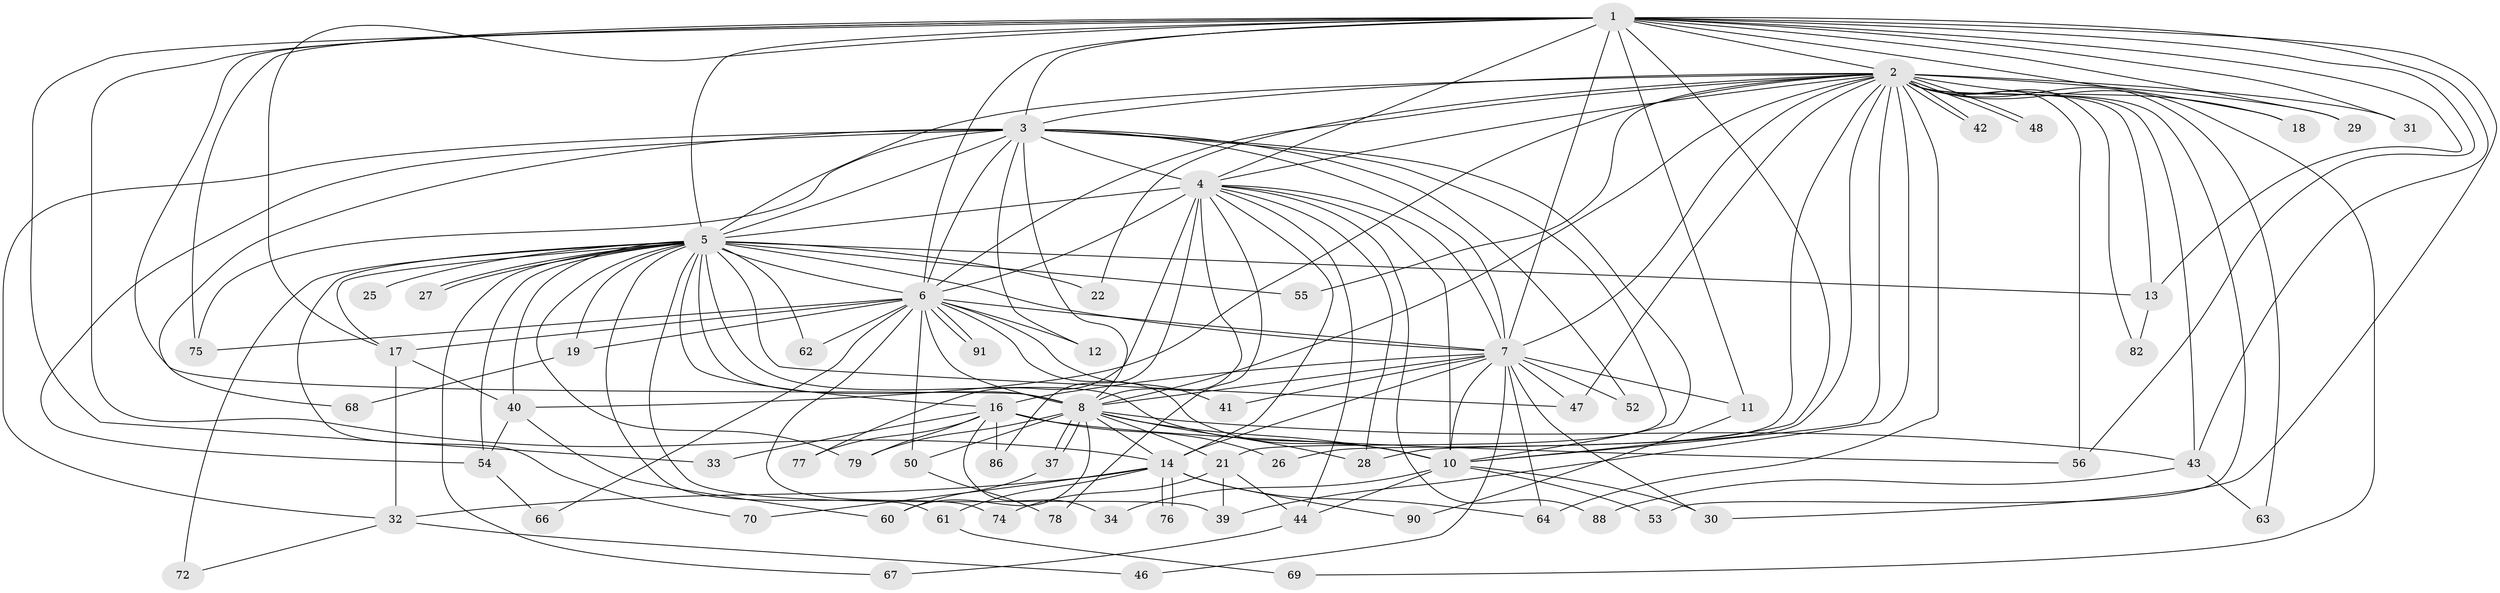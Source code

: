 // Generated by graph-tools (version 1.1) at 2025/51/02/27/25 19:51:51]
// undirected, 67 vertices, 169 edges
graph export_dot {
graph [start="1"]
  node [color=gray90,style=filled];
  1 [super="+24"];
  2 [super="+51"];
  3 [super="+38"];
  4 [super="+81"];
  5 [super="+9"];
  6 [super="+35"];
  7 [super="+71"];
  8 [super="+92"];
  10 [super="+20"];
  11;
  12;
  13 [super="+23"];
  14 [super="+15"];
  16 [super="+36"];
  17 [super="+73"];
  18;
  19;
  21 [super="+89"];
  22;
  25;
  26;
  27;
  28 [super="+58"];
  29 [super="+45"];
  30 [super="+49"];
  31;
  32 [super="+65"];
  33;
  34;
  37;
  39;
  40 [super="+80"];
  41;
  42;
  43;
  44 [super="+85"];
  46;
  47;
  48;
  50;
  52;
  53;
  54 [super="+57"];
  55;
  56 [super="+59"];
  60 [super="+83"];
  61;
  62;
  63;
  64;
  66;
  67;
  68;
  69;
  70;
  72;
  74;
  75 [super="+84"];
  76;
  77;
  78;
  79 [super="+87"];
  82;
  86;
  88;
  90;
  91;
  1 -- 2;
  1 -- 3;
  1 -- 4;
  1 -- 5 [weight=2];
  1 -- 6;
  1 -- 7;
  1 -- 8;
  1 -- 10;
  1 -- 11;
  1 -- 13;
  1 -- 18;
  1 -- 29 [weight=2];
  1 -- 31;
  1 -- 43;
  1 -- 17;
  1 -- 56;
  1 -- 33;
  1 -- 14;
  1 -- 30;
  1 -- 75;
  2 -- 3;
  2 -- 4;
  2 -- 5 [weight=2];
  2 -- 6;
  2 -- 7;
  2 -- 8;
  2 -- 10 [weight=2];
  2 -- 13;
  2 -- 18;
  2 -- 22;
  2 -- 26;
  2 -- 28;
  2 -- 29;
  2 -- 31;
  2 -- 39;
  2 -- 40;
  2 -- 42;
  2 -- 42;
  2 -- 43;
  2 -- 48;
  2 -- 48;
  2 -- 53;
  2 -- 55;
  2 -- 63;
  2 -- 64;
  2 -- 69;
  2 -- 82;
  2 -- 47;
  2 -- 56;
  3 -- 4 [weight=2];
  3 -- 5 [weight=2];
  3 -- 6;
  3 -- 7;
  3 -- 8 [weight=2];
  3 -- 10;
  3 -- 12;
  3 -- 21;
  3 -- 32;
  3 -- 52;
  3 -- 54;
  3 -- 68;
  3 -- 75;
  4 -- 5 [weight=2];
  4 -- 6;
  4 -- 7;
  4 -- 8;
  4 -- 10;
  4 -- 14;
  4 -- 44;
  4 -- 77;
  4 -- 78;
  4 -- 86;
  4 -- 88;
  4 -- 28;
  5 -- 6 [weight=2];
  5 -- 7 [weight=2];
  5 -- 8 [weight=2];
  5 -- 10 [weight=2];
  5 -- 16 [weight=2];
  5 -- 17;
  5 -- 19;
  5 -- 27;
  5 -- 27;
  5 -- 47;
  5 -- 54;
  5 -- 55;
  5 -- 61;
  5 -- 62;
  5 -- 67;
  5 -- 72;
  5 -- 70;
  5 -- 39;
  5 -- 22;
  5 -- 25;
  5 -- 79;
  5 -- 13;
  5 -- 40;
  6 -- 7;
  6 -- 8;
  6 -- 10;
  6 -- 12;
  6 -- 17;
  6 -- 19;
  6 -- 41;
  6 -- 50;
  6 -- 62;
  6 -- 66;
  6 -- 74;
  6 -- 91;
  6 -- 91;
  6 -- 75;
  7 -- 8;
  7 -- 10;
  7 -- 11;
  7 -- 30;
  7 -- 41;
  7 -- 46;
  7 -- 47;
  7 -- 52;
  7 -- 14;
  7 -- 64;
  7 -- 16;
  8 -- 10;
  8 -- 14;
  8 -- 21;
  8 -- 28;
  8 -- 37;
  8 -- 37;
  8 -- 50;
  8 -- 60;
  8 -- 79;
  8 -- 43;
  10 -- 30;
  10 -- 34;
  10 -- 44;
  10 -- 53;
  11 -- 90;
  13 -- 82;
  14 -- 32;
  14 -- 64;
  14 -- 70;
  14 -- 76;
  14 -- 76;
  14 -- 90;
  14 -- 61;
  16 -- 26;
  16 -- 33;
  16 -- 34;
  16 -- 56;
  16 -- 77;
  16 -- 79;
  16 -- 86;
  17 -- 40;
  17 -- 32;
  19 -- 68;
  21 -- 74;
  21 -- 39;
  21 -- 44;
  32 -- 46;
  32 -- 72;
  37 -- 60;
  40 -- 60;
  40 -- 54;
  43 -- 63;
  43 -- 88;
  44 -- 67;
  50 -- 78;
  54 -- 66;
  61 -- 69;
}

